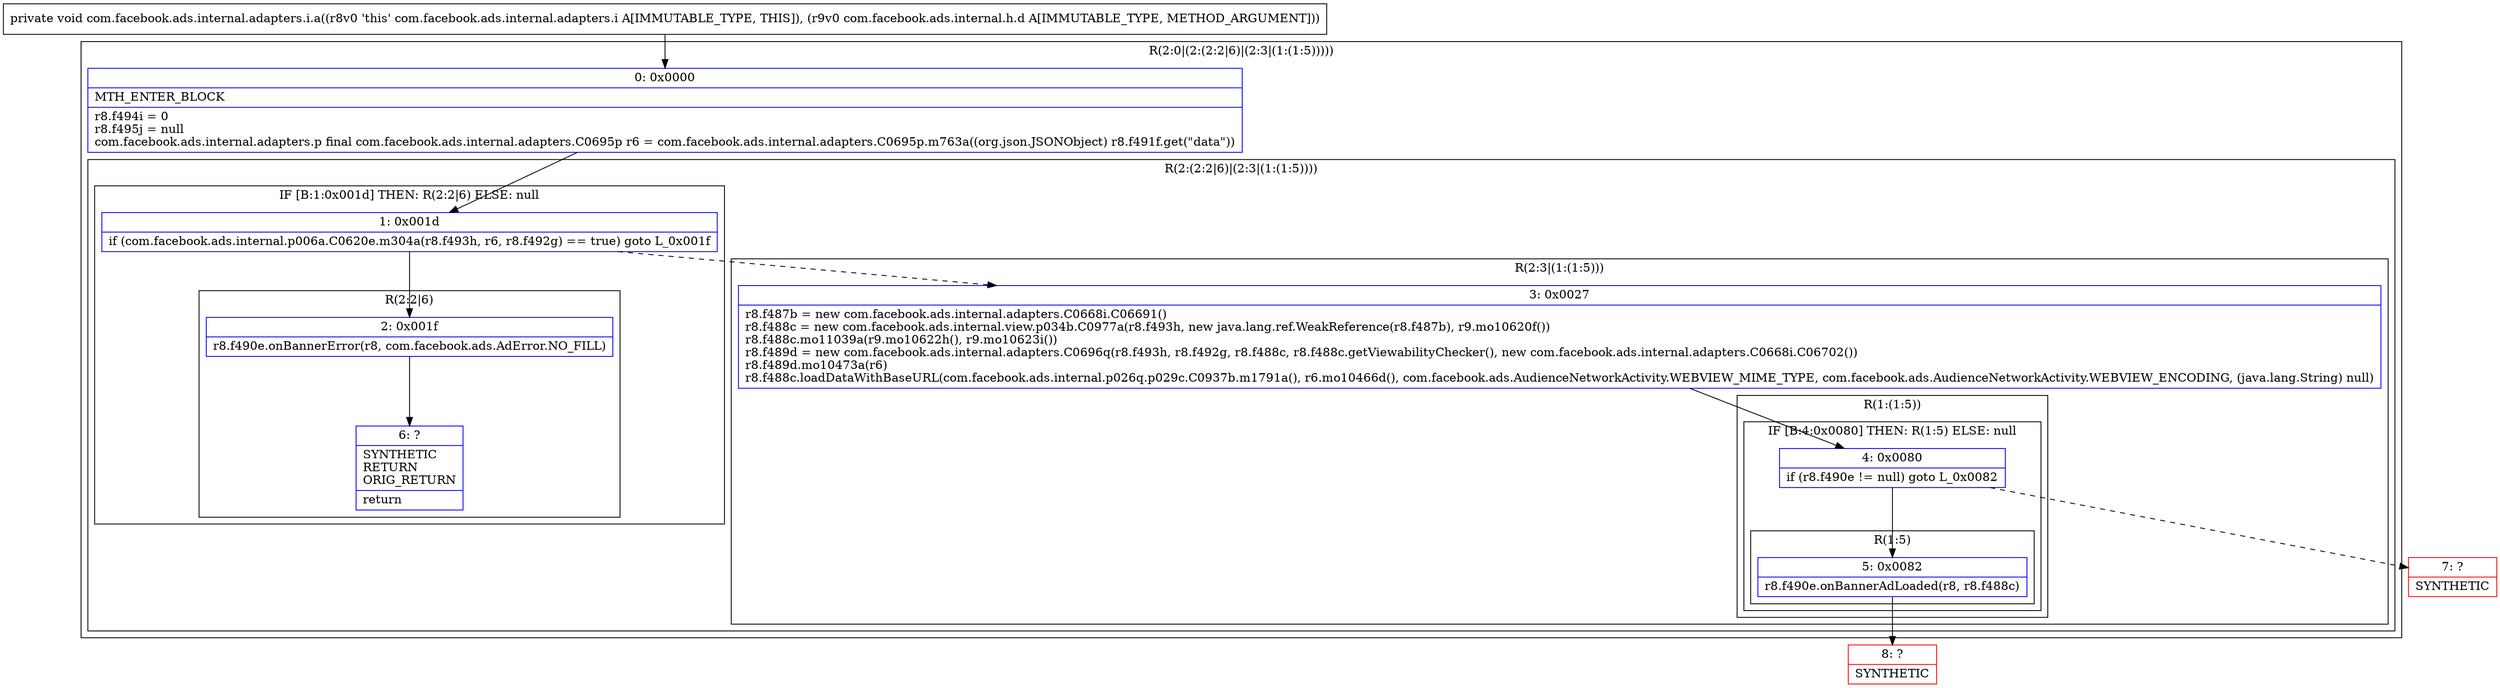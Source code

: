 digraph "CFG forcom.facebook.ads.internal.adapters.i.a(Lcom\/facebook\/ads\/internal\/h\/d;)V" {
subgraph cluster_Region_1866902384 {
label = "R(2:0|(2:(2:2|6)|(2:3|(1:(1:5)))))";
node [shape=record,color=blue];
Node_0 [shape=record,label="{0\:\ 0x0000|MTH_ENTER_BLOCK\l|r8.f494i = 0\lr8.f495j = null\lcom.facebook.ads.internal.adapters.p final com.facebook.ads.internal.adapters.C0695p r6 = com.facebook.ads.internal.adapters.C0695p.m763a((org.json.JSONObject) r8.f491f.get(\"data\"))\l}"];
subgraph cluster_Region_882735013 {
label = "R(2:(2:2|6)|(2:3|(1:(1:5))))";
node [shape=record,color=blue];
subgraph cluster_IfRegion_1527068692 {
label = "IF [B:1:0x001d] THEN: R(2:2|6) ELSE: null";
node [shape=record,color=blue];
Node_1 [shape=record,label="{1\:\ 0x001d|if (com.facebook.ads.internal.p006a.C0620e.m304a(r8.f493h, r6, r8.f492g) == true) goto L_0x001f\l}"];
subgraph cluster_Region_2081516056 {
label = "R(2:2|6)";
node [shape=record,color=blue];
Node_2 [shape=record,label="{2\:\ 0x001f|r8.f490e.onBannerError(r8, com.facebook.ads.AdError.NO_FILL)\l}"];
Node_6 [shape=record,label="{6\:\ ?|SYNTHETIC\lRETURN\lORIG_RETURN\l|return\l}"];
}
}
subgraph cluster_Region_271235148 {
label = "R(2:3|(1:(1:5)))";
node [shape=record,color=blue];
Node_3 [shape=record,label="{3\:\ 0x0027|r8.f487b = new com.facebook.ads.internal.adapters.C0668i.C06691()\lr8.f488c = new com.facebook.ads.internal.view.p034b.C0977a(r8.f493h, new java.lang.ref.WeakReference(r8.f487b), r9.mo10620f())\lr8.f488c.mo11039a(r9.mo10622h(), r9.mo10623i())\lr8.f489d = new com.facebook.ads.internal.adapters.C0696q(r8.f493h, r8.f492g, r8.f488c, r8.f488c.getViewabilityChecker(), new com.facebook.ads.internal.adapters.C0668i.C06702())\lr8.f489d.mo10473a(r6)\lr8.f488c.loadDataWithBaseURL(com.facebook.ads.internal.p026q.p029c.C0937b.m1791a(), r6.mo10466d(), com.facebook.ads.AudienceNetworkActivity.WEBVIEW_MIME_TYPE, com.facebook.ads.AudienceNetworkActivity.WEBVIEW_ENCODING, (java.lang.String) null)\l}"];
subgraph cluster_Region_850726849 {
label = "R(1:(1:5))";
node [shape=record,color=blue];
subgraph cluster_IfRegion_403089569 {
label = "IF [B:4:0x0080] THEN: R(1:5) ELSE: null";
node [shape=record,color=blue];
Node_4 [shape=record,label="{4\:\ 0x0080|if (r8.f490e != null) goto L_0x0082\l}"];
subgraph cluster_Region_1207555163 {
label = "R(1:5)";
node [shape=record,color=blue];
Node_5 [shape=record,label="{5\:\ 0x0082|r8.f490e.onBannerAdLoaded(r8, r8.f488c)\l}"];
}
}
}
}
}
}
Node_7 [shape=record,color=red,label="{7\:\ ?|SYNTHETIC\l}"];
Node_8 [shape=record,color=red,label="{8\:\ ?|SYNTHETIC\l}"];
MethodNode[shape=record,label="{private void com.facebook.ads.internal.adapters.i.a((r8v0 'this' com.facebook.ads.internal.adapters.i A[IMMUTABLE_TYPE, THIS]), (r9v0 com.facebook.ads.internal.h.d A[IMMUTABLE_TYPE, METHOD_ARGUMENT])) }"];
MethodNode -> Node_0;
Node_0 -> Node_1;
Node_1 -> Node_2;
Node_1 -> Node_3[style=dashed];
Node_2 -> Node_6;
Node_3 -> Node_4;
Node_4 -> Node_5;
Node_4 -> Node_7[style=dashed];
Node_5 -> Node_8;
}

